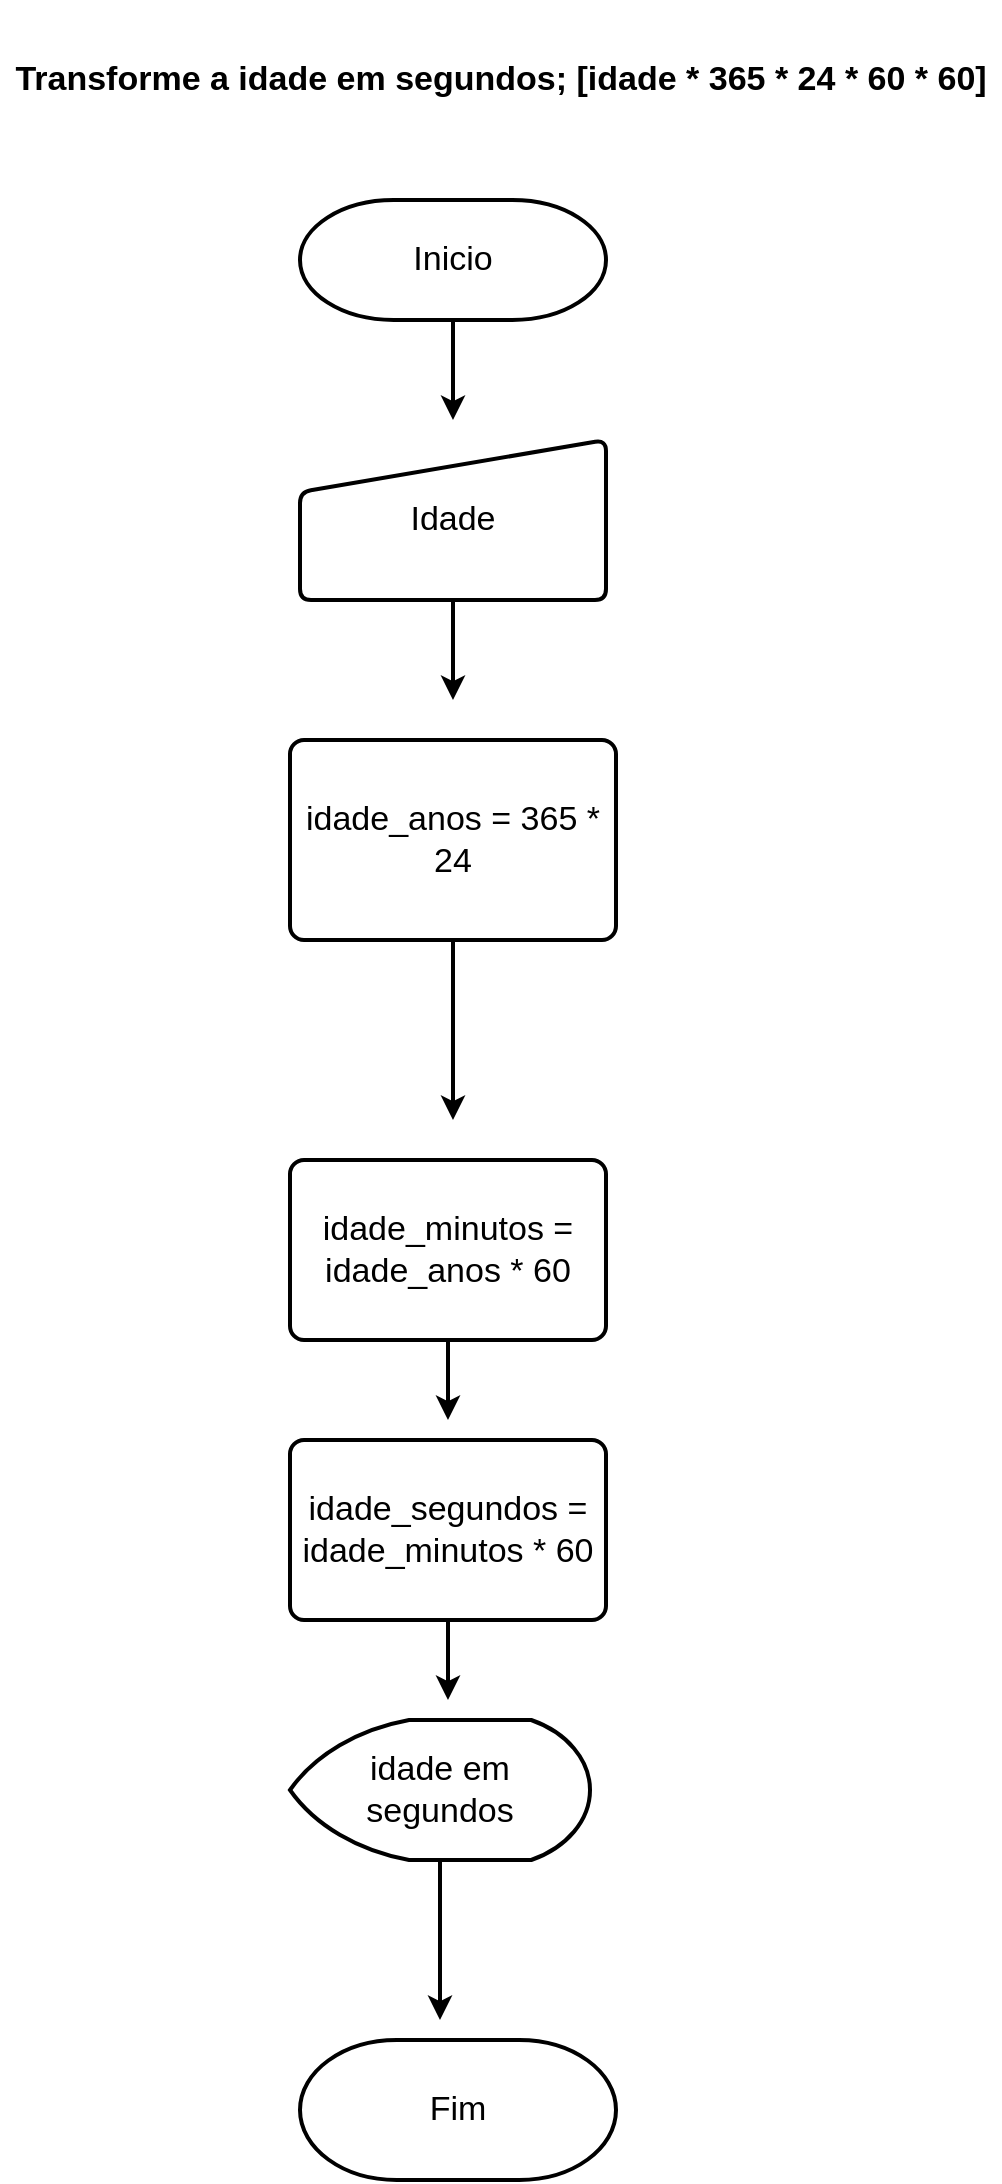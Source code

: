 <mxfile version="13.7.6" type="device"><diagram id="3gaNtVLeCDoJO3AzkETr" name="Page-1"><mxGraphModel dx="1353" dy="482" grid="1" gridSize="10" guides="1" tooltips="1" connect="1" arrows="1" fold="1" page="1" pageScale="1" pageWidth="827" pageHeight="1169" math="0" shadow="0"><root><mxCell id="0"/><mxCell id="1" parent="0"/><mxCell id="eLs80aC74q2AHb9-cFsF-1" value="&lt;div&gt;&lt;br&gt;&lt;/div&gt;&lt;div&gt;&lt;br&gt;&lt;/div&gt;&lt;div&gt;&lt;font style=&quot;font-size: 17px&quot;&gt;&lt;b&gt;Transforme a idade em segundos; [idade * 365 * 24 * 60 * 60]&lt;/b&gt;&lt;/font&gt;&lt;/div&gt;" style="text;html=1;align=center;verticalAlign=middle;resizable=0;points=[];autosize=1;" parent="1" vertex="1"><mxGeometry x="-663" y="60" width="500" height="50" as="geometry"/></mxCell><mxCell id="eLs80aC74q2AHb9-cFsF-6" style="edgeStyle=orthogonalEdgeStyle;rounded=0;orthogonalLoop=1;jettySize=auto;html=1;strokeWidth=2;" parent="1" source="eLs80aC74q2AHb9-cFsF-2" edge="1"><mxGeometry relative="1" as="geometry"><mxPoint x="-436.5" y="270" as="targetPoint"/></mxGeometry></mxCell><mxCell id="eLs80aC74q2AHb9-cFsF-2" value="&lt;font style=&quot;font-size: 17px&quot;&gt;Inicio&lt;/font&gt;" style="strokeWidth=2;html=1;shape=mxgraph.flowchart.terminator;whiteSpace=wrap;" parent="1" vertex="1"><mxGeometry x="-513" y="160" width="153" height="60" as="geometry"/></mxCell><mxCell id="eLs80aC74q2AHb9-cFsF-7" style="edgeStyle=orthogonalEdgeStyle;rounded=0;orthogonalLoop=1;jettySize=auto;html=1;strokeWidth=2;" parent="1" source="eLs80aC74q2AHb9-cFsF-3" edge="1"><mxGeometry relative="1" as="geometry"><mxPoint x="-436.5" y="410" as="targetPoint"/></mxGeometry></mxCell><mxCell id="eLs80aC74q2AHb9-cFsF-3" value="&lt;font style=&quot;font-size: 17px&quot;&gt;Idade&lt;/font&gt;" style="html=1;strokeWidth=2;shape=manualInput;whiteSpace=wrap;rounded=1;size=26;arcSize=11;" parent="1" vertex="1"><mxGeometry x="-513" y="280" width="153" height="80" as="geometry"/></mxCell><mxCell id="eLs80aC74q2AHb9-cFsF-9" style="edgeStyle=orthogonalEdgeStyle;rounded=0;orthogonalLoop=1;jettySize=auto;html=1;strokeWidth=2;" parent="1" source="eLs80aC74q2AHb9-cFsF-4" edge="1"><mxGeometry relative="1" as="geometry"><mxPoint x="-436.5" y="620" as="targetPoint"/></mxGeometry></mxCell><mxCell id="eLs80aC74q2AHb9-cFsF-4" value="&lt;span style=&quot;font-size: 17px&quot;&gt;idade_anos = 365 * 24&lt;/span&gt;" style="rounded=1;whiteSpace=wrap;html=1;absoluteArcSize=1;arcSize=14;strokeWidth=2;" parent="1" vertex="1"><mxGeometry x="-518" y="430" width="163" height="100" as="geometry"/></mxCell><mxCell id="Erex6F-wAGHd_SSijEkD-6" style="edgeStyle=orthogonalEdgeStyle;rounded=0;orthogonalLoop=1;jettySize=auto;html=1;strokeWidth=2;" edge="1" parent="1" source="eLs80aC74q2AHb9-cFsF-8"><mxGeometry relative="1" as="geometry"><mxPoint x="-443" y="1070" as="targetPoint"/></mxGeometry></mxCell><mxCell id="eLs80aC74q2AHb9-cFsF-8" value="&lt;font style=&quot;font-size: 17px&quot;&gt;idade em segundos&lt;/font&gt;" style="strokeWidth=2;html=1;shape=mxgraph.flowchart.display;whiteSpace=wrap;" parent="1" vertex="1"><mxGeometry x="-518" y="920" width="150" height="70" as="geometry"/></mxCell><mxCell id="eLs80aC74q2AHb9-cFsF-10" value="&lt;font style=&quot;font-size: 17px&quot;&gt;Fim&lt;/font&gt;" style="strokeWidth=2;html=1;shape=mxgraph.flowchart.terminator;whiteSpace=wrap;" parent="1" vertex="1"><mxGeometry x="-513" y="1080" width="158" height="70" as="geometry"/></mxCell><mxCell id="Erex6F-wAGHd_SSijEkD-4" style="edgeStyle=orthogonalEdgeStyle;rounded=0;orthogonalLoop=1;jettySize=auto;html=1;strokeWidth=2;" edge="1" parent="1" source="Erex6F-wAGHd_SSijEkD-2"><mxGeometry relative="1" as="geometry"><mxPoint x="-439" y="770" as="targetPoint"/></mxGeometry></mxCell><mxCell id="Erex6F-wAGHd_SSijEkD-2" value="&lt;font style=&quot;font-size: 17px&quot;&gt;idade_minutos = idade_anos * 60&lt;/font&gt;" style="rounded=1;whiteSpace=wrap;html=1;absoluteArcSize=1;arcSize=14;strokeWidth=2;" vertex="1" parent="1"><mxGeometry x="-518" y="640" width="158" height="90" as="geometry"/></mxCell><mxCell id="Erex6F-wAGHd_SSijEkD-5" style="edgeStyle=orthogonalEdgeStyle;rounded=0;orthogonalLoop=1;jettySize=auto;html=1;strokeWidth=2;" edge="1" parent="1" source="Erex6F-wAGHd_SSijEkD-3"><mxGeometry relative="1" as="geometry"><mxPoint x="-439" y="910" as="targetPoint"/></mxGeometry></mxCell><mxCell id="Erex6F-wAGHd_SSijEkD-3" value="&lt;font style=&quot;font-size: 17px&quot;&gt;idade_segundos = idade_minutos * 60&lt;/font&gt;" style="rounded=1;whiteSpace=wrap;html=1;absoluteArcSize=1;arcSize=14;strokeWidth=2;" vertex="1" parent="1"><mxGeometry x="-518" y="780" width="158" height="90" as="geometry"/></mxCell></root></mxGraphModel></diagram></mxfile>